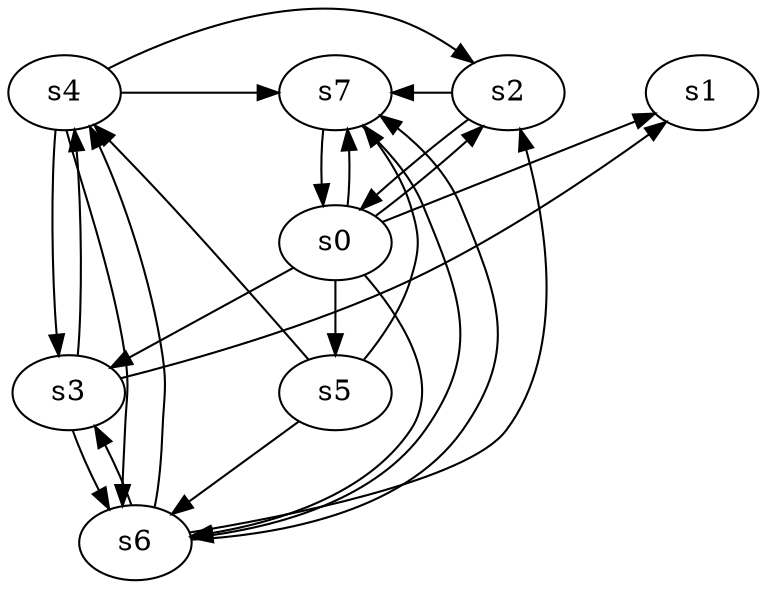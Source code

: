 digraph game_0803_complex_8 {
    s0 [name="s0", player=0, target=1];
    s1 [name="s1", player=0, target=1];
    s2 [name="s2", player=1];
    s3 [name="s3", player=1];
    s4 [name="s4", player=0];
    s5 [name="s5", player=0];
    s6 [name="s6", player=0, target=1];
    s7 [name="s7", player=0];

    s0 -> s1 [constraint="time % 6 == 2"];
    s0 -> s2 [constraint="time % 5 == 3 || time % 2 == 0"];
    s0 -> s3 [constraint="time == 6 || time == 7 || time == 10"];
    s0 -> s5;
    s0 -> s6 [constraint="time % 4 == 3 && time % 5 == 4"];
    s0 -> s7 [constraint="time % 4 == 1 || time % 2 == 1"];
    s2 -> s0 [constraint="time % 2 == 0"];
    s2 -> s7 [constraint="time % 5 == 2"];
    s3 -> s1 [constraint="time == 2 || time == 15"];
    s3 -> s4 [constraint="!(time % 5 == 0)"];
    s3 -> s6;
    s4 -> s2 [constraint="time % 2 == 0 || time % 5 == 4"];
    s4 -> s3 [constraint="time == 1 || time == 17"];
    s4 -> s6 [constraint="time % 6 == 3"];
    s4 -> s7 [constraint="time == 20"];
    s5 -> s4 [constraint="time % 3 == 2"];
    s5 -> s6;
    s5 -> s7 [constraint="!(time % 2 == 0)"];
    s6 -> s2 [constraint="!(time % 5 == 1)"];
    s6 -> s3 [constraint="time == 9 || time == 20"];
    s6 -> s4 [constraint="time % 2 == 1 && time % 5 == 1"];
    s6 -> s7 [constraint="time % 2 == 0 || time % 5 == 1"];
    s7 -> s0;
    s7 -> s6 [constraint="time % 4 == 1 && time % 4 == 2"];
}
